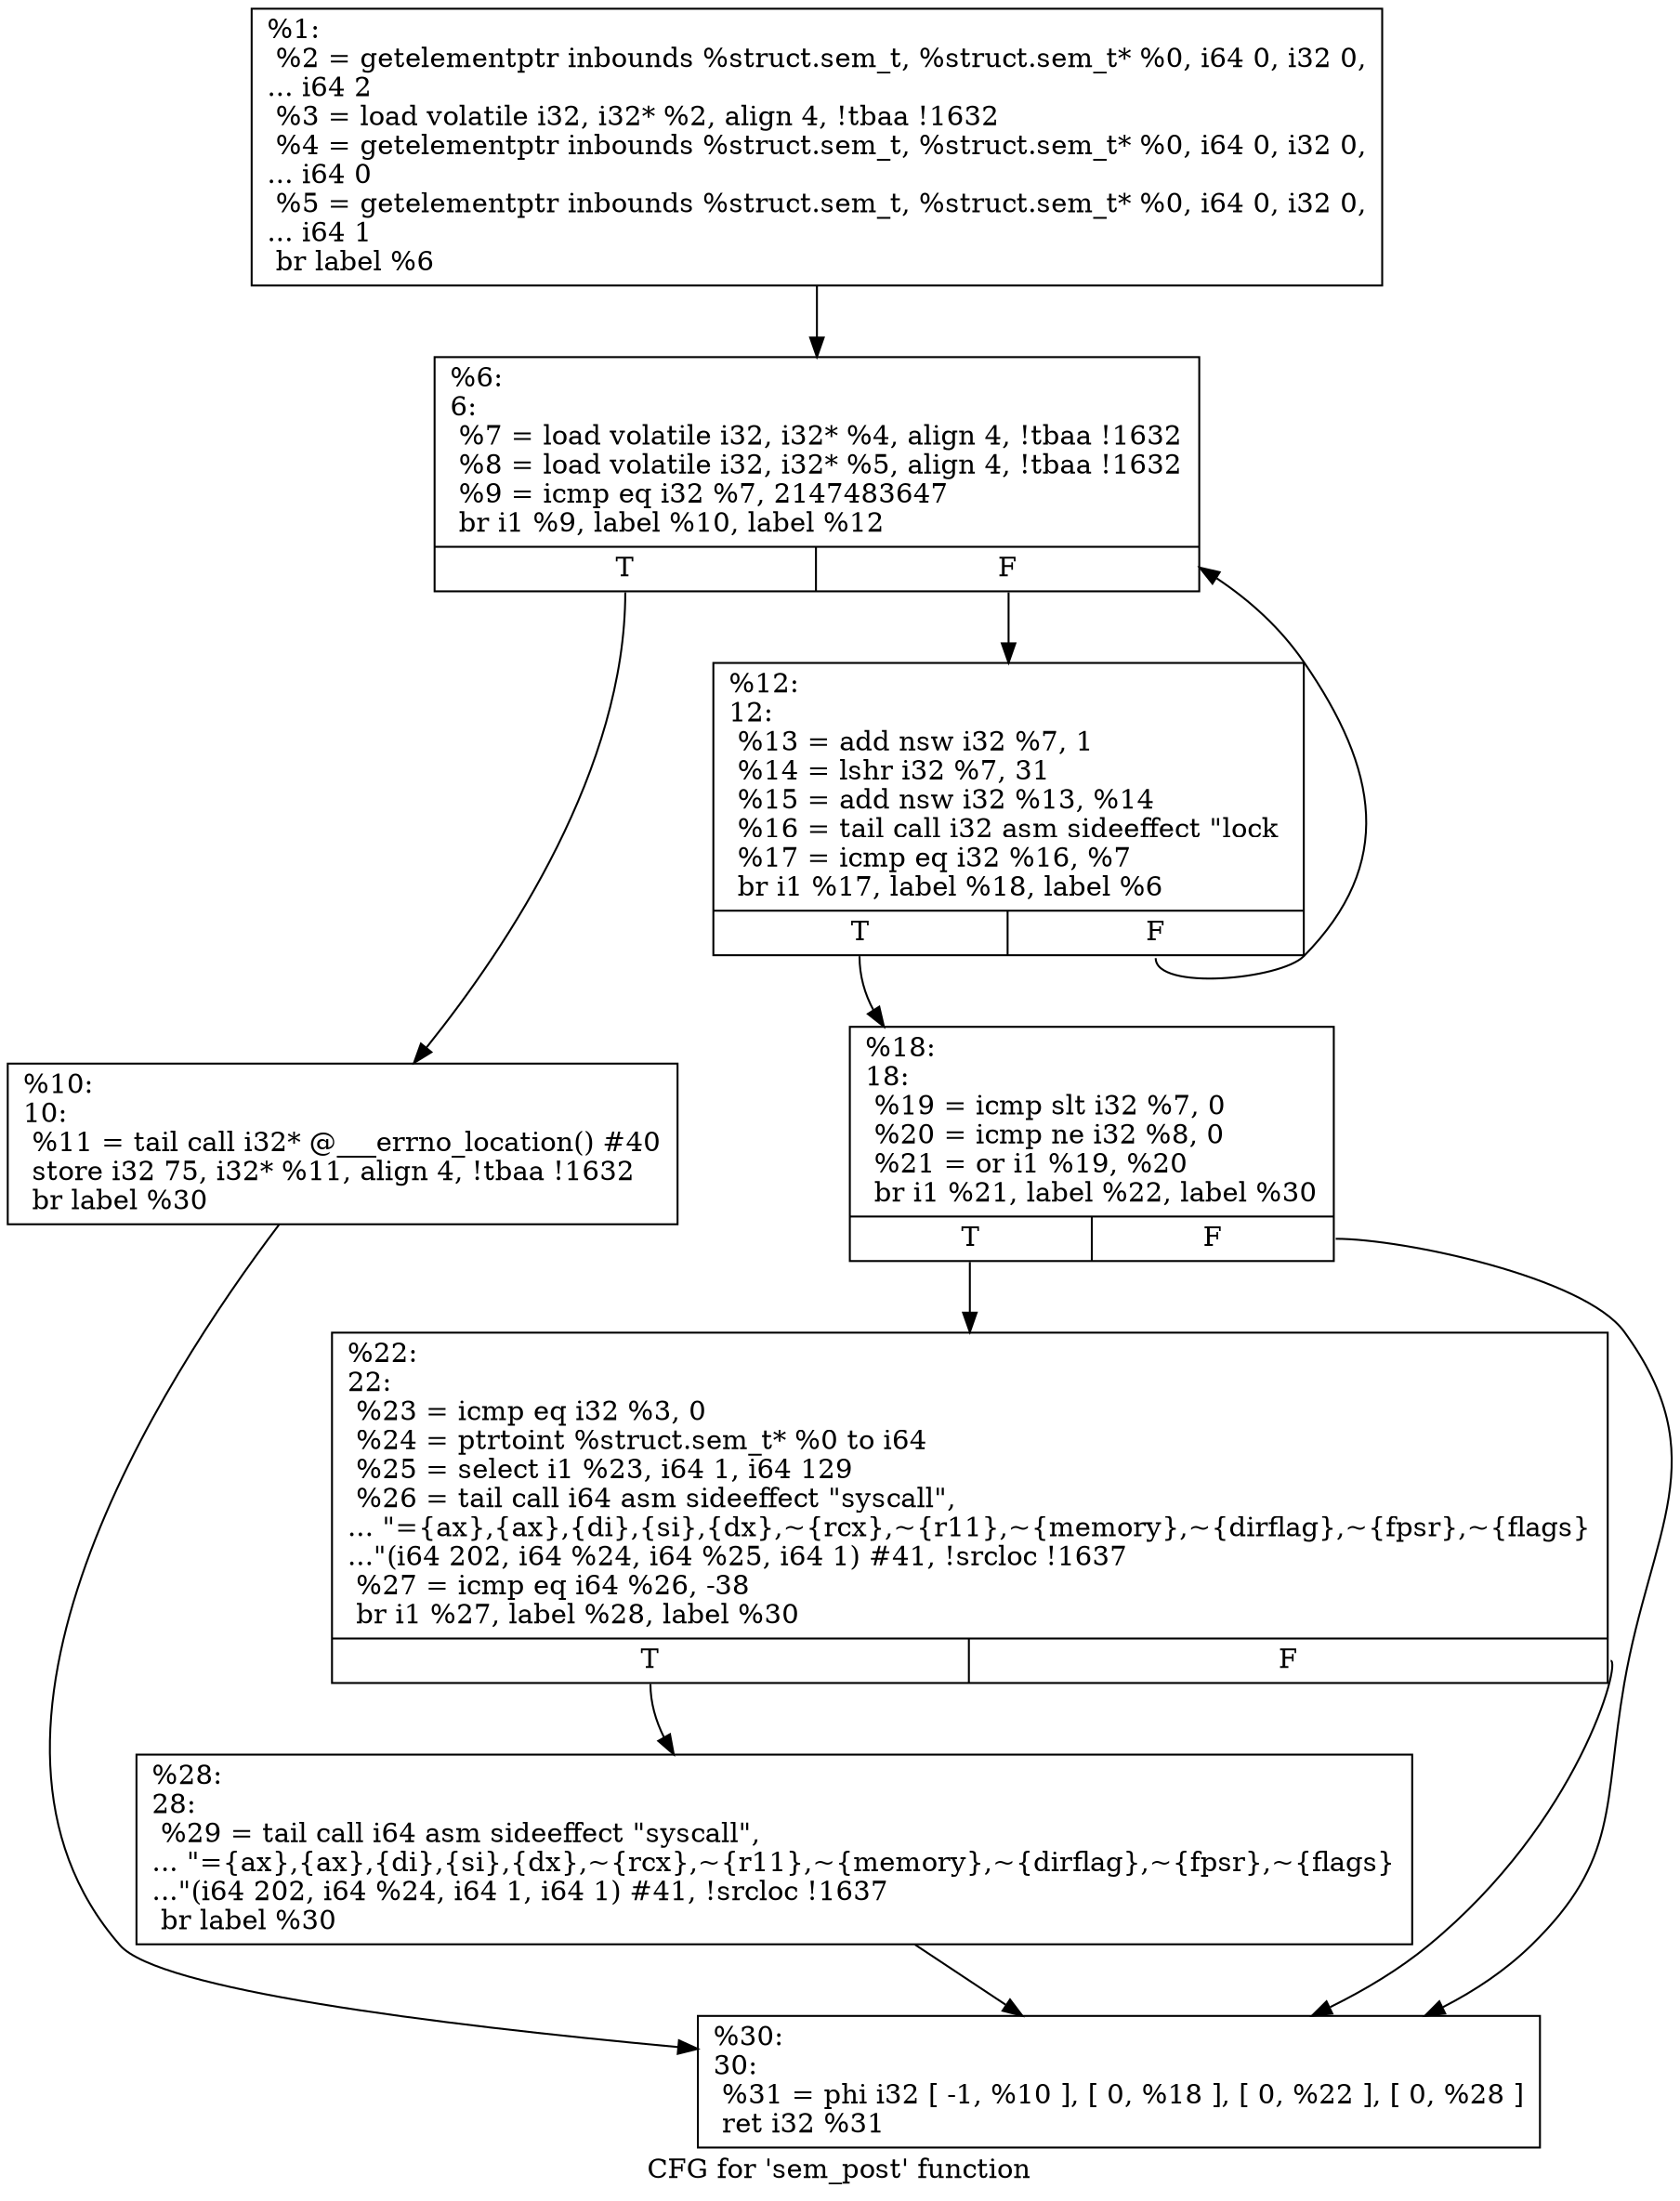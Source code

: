 digraph "CFG for 'sem_post' function" {
	label="CFG for 'sem_post' function";

	Node0x16884e0 [shape=record,label="{%1:\l  %2 = getelementptr inbounds %struct.sem_t, %struct.sem_t* %0, i64 0, i32 0,\l... i64 2\l  %3 = load volatile i32, i32* %2, align 4, !tbaa !1632\l  %4 = getelementptr inbounds %struct.sem_t, %struct.sem_t* %0, i64 0, i32 0,\l... i64 0\l  %5 = getelementptr inbounds %struct.sem_t, %struct.sem_t* %0, i64 0, i32 0,\l... i64 1\l  br label %6\l}"];
	Node0x16884e0 -> Node0x1688530;
	Node0x1688530 [shape=record,label="{%6:\l6:                                                \l  %7 = load volatile i32, i32* %4, align 4, !tbaa !1632\l  %8 = load volatile i32, i32* %5, align 4, !tbaa !1632\l  %9 = icmp eq i32 %7, 2147483647\l  br i1 %9, label %10, label %12\l|{<s0>T|<s1>F}}"];
	Node0x1688530:s0 -> Node0x1688580;
	Node0x1688530:s1 -> Node0x16885d0;
	Node0x1688580 [shape=record,label="{%10:\l10:                                               \l  %11 = tail call i32* @___errno_location() #40\l  store i32 75, i32* %11, align 4, !tbaa !1632\l  br label %30\l}"];
	Node0x1688580 -> Node0x1688710;
	Node0x16885d0 [shape=record,label="{%12:\l12:                                               \l  %13 = add nsw i32 %7, 1\l  %14 = lshr i32 %7, 31\l  %15 = add nsw i32 %13, %14\l  %16 = tail call i32 asm sideeffect \"lock \l  %17 = icmp eq i32 %16, %7\l  br i1 %17, label %18, label %6\l|{<s0>T|<s1>F}}"];
	Node0x16885d0:s0 -> Node0x1688620;
	Node0x16885d0:s1 -> Node0x1688530;
	Node0x1688620 [shape=record,label="{%18:\l18:                                               \l  %19 = icmp slt i32 %7, 0\l  %20 = icmp ne i32 %8, 0\l  %21 = or i1 %19, %20\l  br i1 %21, label %22, label %30\l|{<s0>T|<s1>F}}"];
	Node0x1688620:s0 -> Node0x1688670;
	Node0x1688620:s1 -> Node0x1688710;
	Node0x1688670 [shape=record,label="{%22:\l22:                                               \l  %23 = icmp eq i32 %3, 0\l  %24 = ptrtoint %struct.sem_t* %0 to i64\l  %25 = select i1 %23, i64 1, i64 129\l  %26 = tail call i64 asm sideeffect \"syscall\",\l... \"=\{ax\},\{ax\},\{di\},\{si\},\{dx\},~\{rcx\},~\{r11\},~\{memory\},~\{dirflag\},~\{fpsr\},~\{flags\}\l...\"(i64 202, i64 %24, i64 %25, i64 1) #41, !srcloc !1637\l  %27 = icmp eq i64 %26, -38\l  br i1 %27, label %28, label %30\l|{<s0>T|<s1>F}}"];
	Node0x1688670:s0 -> Node0x16886c0;
	Node0x1688670:s1 -> Node0x1688710;
	Node0x16886c0 [shape=record,label="{%28:\l28:                                               \l  %29 = tail call i64 asm sideeffect \"syscall\",\l... \"=\{ax\},\{ax\},\{di\},\{si\},\{dx\},~\{rcx\},~\{r11\},~\{memory\},~\{dirflag\},~\{fpsr\},~\{flags\}\l...\"(i64 202, i64 %24, i64 1, i64 1) #41, !srcloc !1637\l  br label %30\l}"];
	Node0x16886c0 -> Node0x1688710;
	Node0x1688710 [shape=record,label="{%30:\l30:                                               \l  %31 = phi i32 [ -1, %10 ], [ 0, %18 ], [ 0, %22 ], [ 0, %28 ]\l  ret i32 %31\l}"];
}
